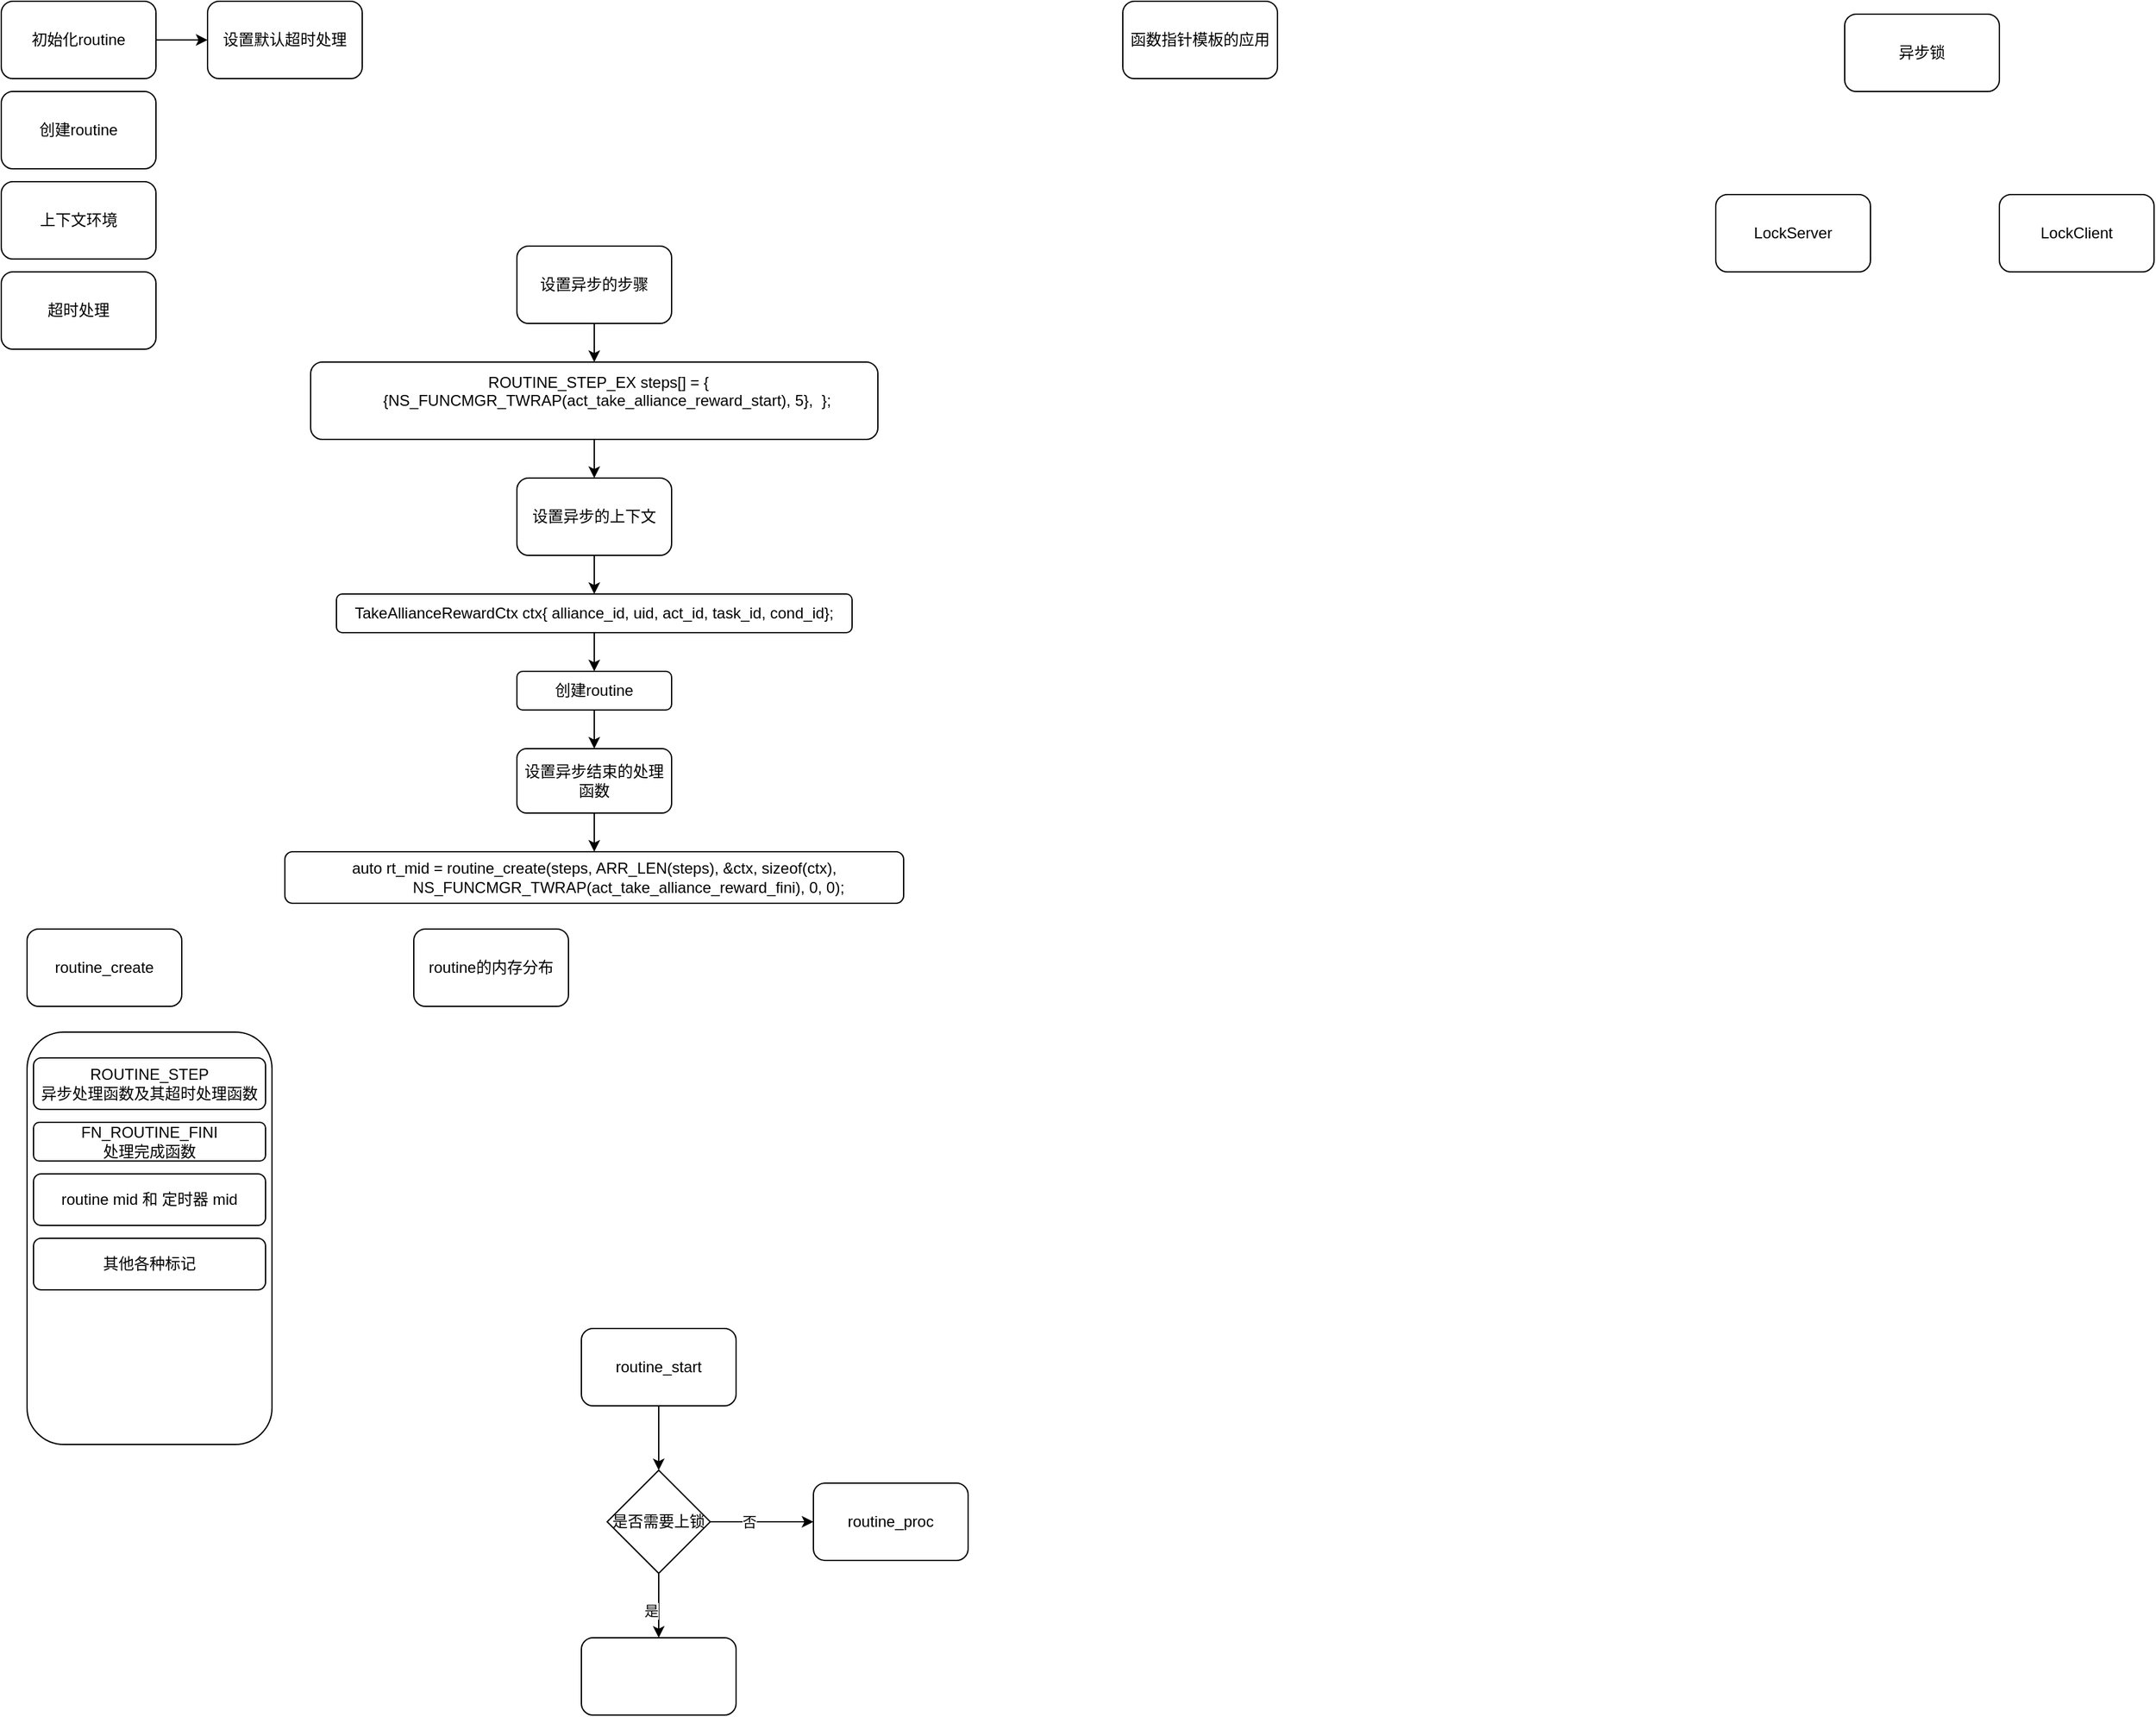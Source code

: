 <mxfile version="26.0.6">
  <diagram name="第 1 页" id="BBjcjCPQKE8Rdczkw8qz">
    <mxGraphModel dx="322" dy="367" grid="1" gridSize="10" guides="1" tooltips="1" connect="1" arrows="1" fold="1" page="1" pageScale="1" pageWidth="827" pageHeight="1169" math="0" shadow="0">
      <root>
        <mxCell id="0" />
        <mxCell id="1" parent="0" />
        <mxCell id="9l9gcxOGcMHAikn7koUY-1" value="创建routine" style="rounded=1;whiteSpace=wrap;html=1;" parent="1" vertex="1">
          <mxGeometry x="10" y="80" width="120" height="60" as="geometry" />
        </mxCell>
        <mxCell id="9l9gcxOGcMHAikn7koUY-2" value="上下文环境" style="rounded=1;whiteSpace=wrap;html=1;" parent="1" vertex="1">
          <mxGeometry x="10" y="150" width="120" height="60" as="geometry" />
        </mxCell>
        <mxCell id="9l9gcxOGcMHAikn7koUY-3" value="超时处理" style="rounded=1;whiteSpace=wrap;html=1;" parent="1" vertex="1">
          <mxGeometry x="10" y="220" width="120" height="60" as="geometry" />
        </mxCell>
        <mxCell id="9l9gcxOGcMHAikn7koUY-6" value="" style="edgeStyle=orthogonalEdgeStyle;rounded=0;orthogonalLoop=1;jettySize=auto;html=1;" parent="1" source="9l9gcxOGcMHAikn7koUY-4" target="9l9gcxOGcMHAikn7koUY-5" edge="1">
          <mxGeometry relative="1" as="geometry" />
        </mxCell>
        <mxCell id="9l9gcxOGcMHAikn7koUY-4" value="初始化routine" style="rounded=1;whiteSpace=wrap;html=1;" parent="1" vertex="1">
          <mxGeometry x="10" y="10" width="120" height="60" as="geometry" />
        </mxCell>
        <mxCell id="9l9gcxOGcMHAikn7koUY-5" value="设置默认超时处理" style="whiteSpace=wrap;html=1;rounded=1;" parent="1" vertex="1">
          <mxGeometry x="170" y="10" width="120" height="60" as="geometry" />
        </mxCell>
        <mxCell id="9l9gcxOGcMHAikn7koUY-11" value="" style="edgeStyle=orthogonalEdgeStyle;rounded=0;orthogonalLoop=1;jettySize=auto;html=1;" parent="1" source="9l9gcxOGcMHAikn7koUY-8" target="9l9gcxOGcMHAikn7koUY-10" edge="1">
          <mxGeometry relative="1" as="geometry" />
        </mxCell>
        <mxCell id="9l9gcxOGcMHAikn7koUY-8" value="设置异步的步骤" style="whiteSpace=wrap;html=1;rounded=1;" parent="1" vertex="1">
          <mxGeometry x="410" y="200" width="120" height="60" as="geometry" />
        </mxCell>
        <mxCell id="9l9gcxOGcMHAikn7koUY-13" value="" style="edgeStyle=orthogonalEdgeStyle;rounded=0;orthogonalLoop=1;jettySize=auto;html=1;" parent="1" source="9l9gcxOGcMHAikn7koUY-10" target="9l9gcxOGcMHAikn7koUY-12" edge="1">
          <mxGeometry relative="1" as="geometry" />
        </mxCell>
        <mxCell id="9l9gcxOGcMHAikn7koUY-10" value="&lt;div&gt;&amp;nbsp; ROUTINE_STEP_EX steps[] = {&lt;/div&gt;&lt;div&gt;&amp;nbsp; &amp;nbsp; &amp;nbsp; {NS_FUNCMGR_TWRAP(act_take_alliance_reward_start), 5},&lt;span style=&quot;background-color: transparent; color: light-dark(rgb(0, 0, 0), rgb(255, 255, 255));&quot;&gt;&amp;nbsp; };&lt;/span&gt;&lt;/div&gt;&lt;div&gt;&lt;br&gt;&lt;/div&gt;" style="whiteSpace=wrap;html=1;rounded=1;" parent="1" vertex="1">
          <mxGeometry x="250" y="290" width="440" height="60" as="geometry" />
        </mxCell>
        <mxCell id="9l9gcxOGcMHAikn7koUY-15" value="" style="edgeStyle=orthogonalEdgeStyle;rounded=0;orthogonalLoop=1;jettySize=auto;html=1;" parent="1" source="9l9gcxOGcMHAikn7koUY-12" target="9l9gcxOGcMHAikn7koUY-14" edge="1">
          <mxGeometry relative="1" as="geometry" />
        </mxCell>
        <mxCell id="9l9gcxOGcMHAikn7koUY-12" value="设置异步的上下文" style="whiteSpace=wrap;html=1;rounded=1;" parent="1" vertex="1">
          <mxGeometry x="410" y="380" width="120" height="60" as="geometry" />
        </mxCell>
        <mxCell id="9l9gcxOGcMHAikn7koUY-17" style="edgeStyle=orthogonalEdgeStyle;rounded=0;orthogonalLoop=1;jettySize=auto;html=1;" parent="1" source="9l9gcxOGcMHAikn7koUY-14" target="9l9gcxOGcMHAikn7koUY-16" edge="1">
          <mxGeometry relative="1" as="geometry" />
        </mxCell>
        <mxCell id="9l9gcxOGcMHAikn7koUY-14" value="TakeAllianceRewardCtx ctx{ alliance_id, uid, act_id, task_id, cond_id};" style="whiteSpace=wrap;html=1;rounded=1;" parent="1" vertex="1">
          <mxGeometry x="270" y="470" width="400" height="30" as="geometry" />
        </mxCell>
        <mxCell id="9l9gcxOGcMHAikn7koUY-19" value="" style="edgeStyle=orthogonalEdgeStyle;rounded=0;orthogonalLoop=1;jettySize=auto;html=1;" parent="1" source="9l9gcxOGcMHAikn7koUY-16" target="9l9gcxOGcMHAikn7koUY-18" edge="1">
          <mxGeometry relative="1" as="geometry" />
        </mxCell>
        <mxCell id="9l9gcxOGcMHAikn7koUY-16" value="创建routine" style="rounded=1;whiteSpace=wrap;html=1;" parent="1" vertex="1">
          <mxGeometry x="410" y="530" width="120" height="30" as="geometry" />
        </mxCell>
        <mxCell id="9l9gcxOGcMHAikn7koUY-21" value="" style="edgeStyle=orthogonalEdgeStyle;rounded=0;orthogonalLoop=1;jettySize=auto;html=1;" parent="1" source="9l9gcxOGcMHAikn7koUY-18" target="9l9gcxOGcMHAikn7koUY-20" edge="1">
          <mxGeometry relative="1" as="geometry" />
        </mxCell>
        <mxCell id="9l9gcxOGcMHAikn7koUY-18" value="设置异步结束的处理函数" style="whiteSpace=wrap;html=1;rounded=1;" parent="1" vertex="1">
          <mxGeometry x="410" y="590" width="120" height="50" as="geometry" />
        </mxCell>
        <mxCell id="9l9gcxOGcMHAikn7koUY-20" value="&lt;div&gt;&amp;nbsp;auto rt_mid = routine_create(steps, ARR_LEN(steps), &amp;amp;ctx, sizeof(ctx),&amp;nbsp;&lt;/div&gt;&lt;div&gt;&amp;nbsp; &amp;nbsp; &amp;nbsp; &amp;nbsp; &amp;nbsp; &amp;nbsp; &amp;nbsp; &amp;nbsp; NS_FUNCMGR_TWRAP(act_take_alliance_reward_fini), 0, 0);&lt;/div&gt;" style="whiteSpace=wrap;html=1;rounded=1;" parent="1" vertex="1">
          <mxGeometry x="230" y="670" width="480" height="40" as="geometry" />
        </mxCell>
        <mxCell id="9l9gcxOGcMHAikn7koUY-22" value="routine_create" style="rounded=1;whiteSpace=wrap;html=1;" parent="1" vertex="1">
          <mxGeometry x="30" y="730" width="120" height="60" as="geometry" />
        </mxCell>
        <mxCell id="9l9gcxOGcMHAikn7koUY-23" value="函数指针模板的应用" style="rounded=1;whiteSpace=wrap;html=1;" parent="1" vertex="1">
          <mxGeometry x="880" y="10" width="120" height="60" as="geometry" />
        </mxCell>
        <mxCell id="9l9gcxOGcMHAikn7koUY-24" value="" style="rounded=1;whiteSpace=wrap;html=1;fillColor=none;" parent="1" vertex="1">
          <mxGeometry x="30" y="810" width="190" height="320" as="geometry" />
        </mxCell>
        <mxCell id="9l9gcxOGcMHAikn7koUY-25" value="routine的内存分布" style="rounded=1;whiteSpace=wrap;html=1;" parent="1" vertex="1">
          <mxGeometry x="330" y="730" width="120" height="60" as="geometry" />
        </mxCell>
        <mxCell id="9l9gcxOGcMHAikn7koUY-26" value="ROUTINE_STEP&lt;div&gt;异步处理函数及其超时处理函数&lt;/div&gt;" style="rounded=1;whiteSpace=wrap;html=1;" parent="1" vertex="1">
          <mxGeometry x="35" y="830" width="180" height="40" as="geometry" />
        </mxCell>
        <mxCell id="9l9gcxOGcMHAikn7koUY-27" value="FN_ROUTINE_FINI&lt;div&gt;处理完成函数&lt;/div&gt;" style="rounded=1;whiteSpace=wrap;html=1;" parent="1" vertex="1">
          <mxGeometry x="35" y="880" width="180" height="30" as="geometry" />
        </mxCell>
        <mxCell id="9l9gcxOGcMHAikn7koUY-28" value="routine mid 和 定时器 mid" style="rounded=1;whiteSpace=wrap;html=1;" parent="1" vertex="1">
          <mxGeometry x="35" y="920" width="180" height="40" as="geometry" />
        </mxCell>
        <mxCell id="9l9gcxOGcMHAikn7koUY-29" value="其他各种标记" style="rounded=1;whiteSpace=wrap;html=1;" parent="1" vertex="1">
          <mxGeometry x="35" y="970" width="180" height="40" as="geometry" />
        </mxCell>
        <mxCell id="9l9gcxOGcMHAikn7koUY-34" style="edgeStyle=orthogonalEdgeStyle;rounded=0;orthogonalLoop=1;jettySize=auto;html=1;entryX=0.5;entryY=0;entryDx=0;entryDy=0;" parent="1" source="9l9gcxOGcMHAikn7koUY-30" target="9l9gcxOGcMHAikn7koUY-33" edge="1">
          <mxGeometry relative="1" as="geometry" />
        </mxCell>
        <mxCell id="9l9gcxOGcMHAikn7koUY-30" value="routine_start" style="rounded=1;whiteSpace=wrap;html=1;" parent="1" vertex="1">
          <mxGeometry x="460" y="1040" width="120" height="60" as="geometry" />
        </mxCell>
        <mxCell id="9l9gcxOGcMHAikn7koUY-31" value="routine_proc" style="whiteSpace=wrap;html=1;rounded=1;" parent="1" vertex="1">
          <mxGeometry x="640" y="1160" width="120" height="60" as="geometry" />
        </mxCell>
        <mxCell id="9l9gcxOGcMHAikn7koUY-35" style="edgeStyle=orthogonalEdgeStyle;rounded=0;orthogonalLoop=1;jettySize=auto;html=1;exitX=1;exitY=0.5;exitDx=0;exitDy=0;entryX=0;entryY=0.5;entryDx=0;entryDy=0;" parent="1" source="9l9gcxOGcMHAikn7koUY-33" target="9l9gcxOGcMHAikn7koUY-31" edge="1">
          <mxGeometry relative="1" as="geometry" />
        </mxCell>
        <mxCell id="9l9gcxOGcMHAikn7koUY-40" value="否" style="edgeLabel;html=1;align=center;verticalAlign=middle;resizable=0;points=[];" parent="9l9gcxOGcMHAikn7koUY-35" vertex="1" connectable="0">
          <mxGeometry x="-0.264" relative="1" as="geometry">
            <mxPoint as="offset" />
          </mxGeometry>
        </mxCell>
        <mxCell id="9l9gcxOGcMHAikn7koUY-39" style="edgeStyle=orthogonalEdgeStyle;rounded=0;orthogonalLoop=1;jettySize=auto;html=1;entryX=0.5;entryY=0;entryDx=0;entryDy=0;" parent="1" source="9l9gcxOGcMHAikn7koUY-33" target="9l9gcxOGcMHAikn7koUY-38" edge="1">
          <mxGeometry relative="1" as="geometry" />
        </mxCell>
        <mxCell id="9l9gcxOGcMHAikn7koUY-41" value="是" style="edgeLabel;html=1;align=center;verticalAlign=middle;resizable=0;points=[];" parent="9l9gcxOGcMHAikn7koUY-39" vertex="1" connectable="0">
          <mxGeometry x="0.163" y="-6" relative="1" as="geometry">
            <mxPoint as="offset" />
          </mxGeometry>
        </mxCell>
        <mxCell id="9l9gcxOGcMHAikn7koUY-33" value="是否需要上锁" style="rhombus;whiteSpace=wrap;html=1;" parent="1" vertex="1">
          <mxGeometry x="480" y="1150" width="80" height="80" as="geometry" />
        </mxCell>
        <mxCell id="9l9gcxOGcMHAikn7koUY-38" value="" style="rounded=1;whiteSpace=wrap;html=1;" parent="1" vertex="1">
          <mxGeometry x="460" y="1280" width="120" height="60" as="geometry" />
        </mxCell>
        <mxCell id="9l9gcxOGcMHAikn7koUY-42" value="异步锁" style="rounded=1;whiteSpace=wrap;html=1;" parent="1" vertex="1">
          <mxGeometry x="1440" y="20" width="120" height="60" as="geometry" />
        </mxCell>
        <mxCell id="9l9gcxOGcMHAikn7koUY-43" value="LockServer" style="rounded=1;whiteSpace=wrap;html=1;" parent="1" vertex="1">
          <mxGeometry x="1340" y="160" width="120" height="60" as="geometry" />
        </mxCell>
        <mxCell id="9l9gcxOGcMHAikn7koUY-44" value="LockClient" style="rounded=1;whiteSpace=wrap;html=1;" parent="1" vertex="1">
          <mxGeometry x="1560" y="160" width="120" height="60" as="geometry" />
        </mxCell>
      </root>
    </mxGraphModel>
  </diagram>
</mxfile>
